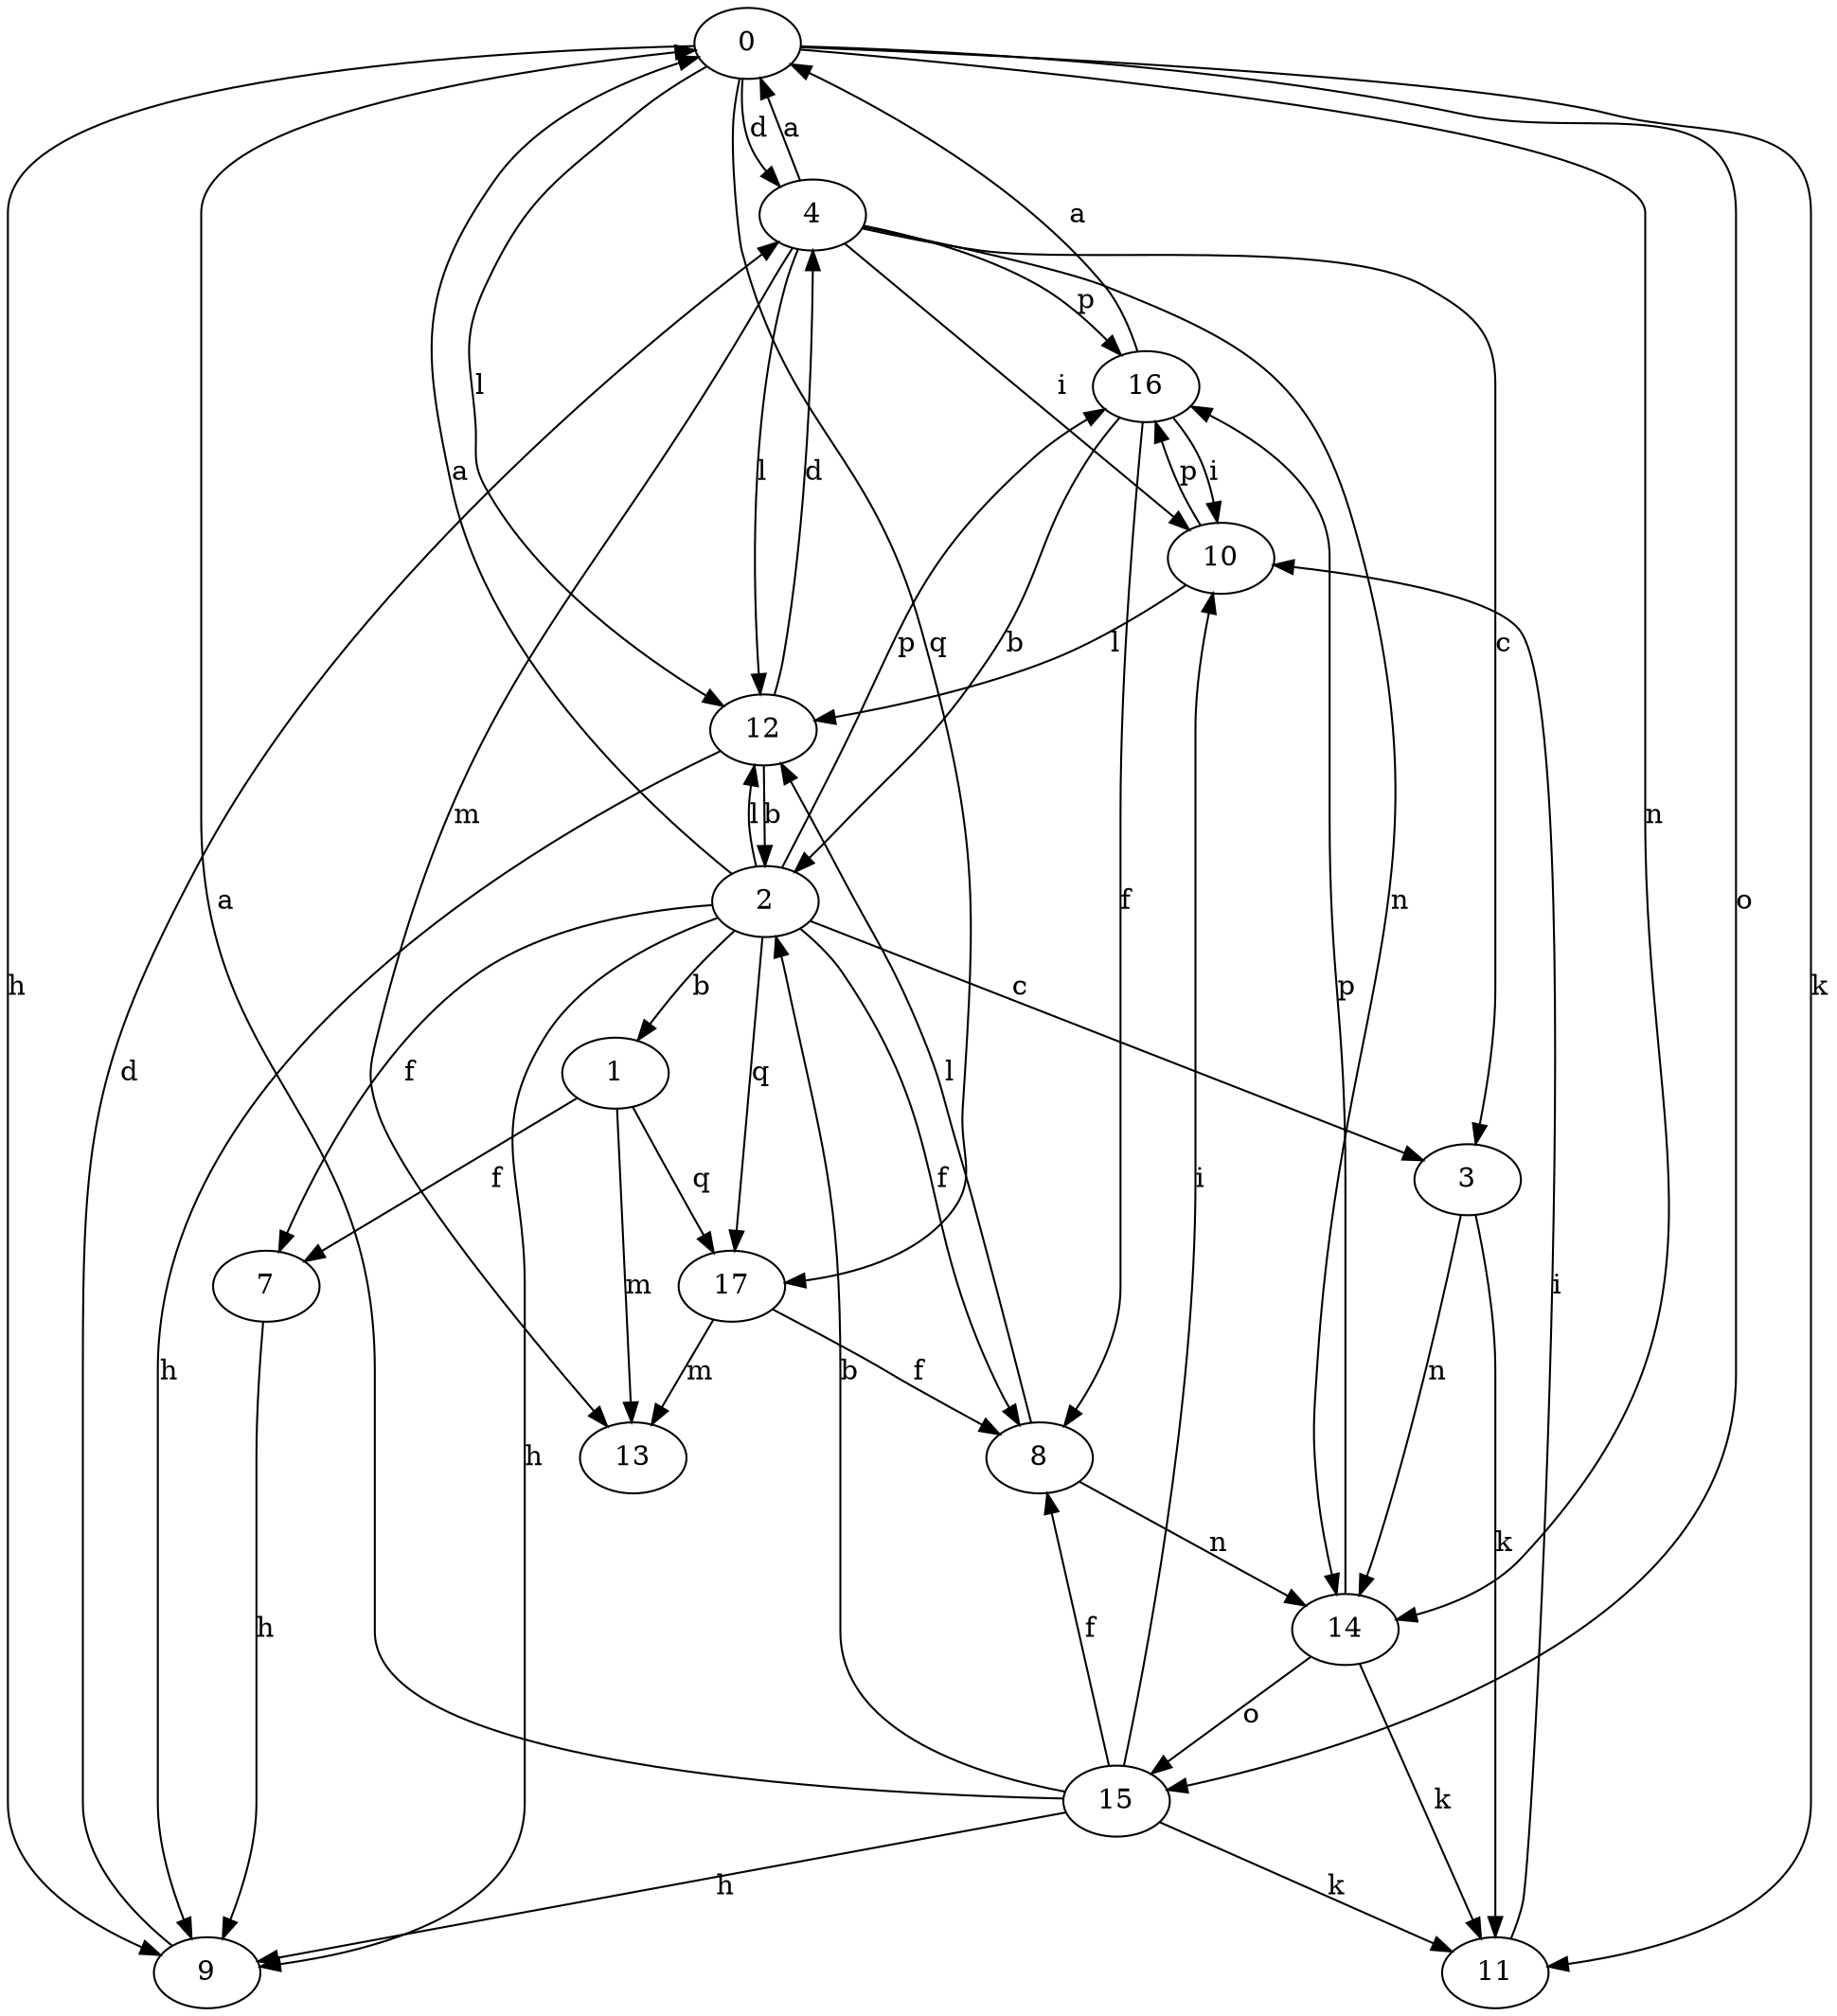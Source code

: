 strict digraph  {
0;
1;
2;
3;
4;
7;
8;
9;
10;
11;
12;
13;
14;
15;
16;
17;
0 -> 4  [label=d];
0 -> 9  [label=h];
0 -> 11  [label=k];
0 -> 12  [label=l];
0 -> 14  [label=n];
0 -> 15  [label=o];
0 -> 17  [label=q];
1 -> 7  [label=f];
1 -> 13  [label=m];
1 -> 17  [label=q];
2 -> 0  [label=a];
2 -> 1  [label=b];
2 -> 3  [label=c];
2 -> 7  [label=f];
2 -> 8  [label=f];
2 -> 9  [label=h];
2 -> 12  [label=l];
2 -> 16  [label=p];
2 -> 17  [label=q];
3 -> 11  [label=k];
3 -> 14  [label=n];
4 -> 0  [label=a];
4 -> 3  [label=c];
4 -> 10  [label=i];
4 -> 12  [label=l];
4 -> 13  [label=m];
4 -> 14  [label=n];
4 -> 16  [label=p];
7 -> 9  [label=h];
8 -> 12  [label=l];
8 -> 14  [label=n];
9 -> 4  [label=d];
10 -> 12  [label=l];
10 -> 16  [label=p];
11 -> 10  [label=i];
12 -> 2  [label=b];
12 -> 4  [label=d];
12 -> 9  [label=h];
14 -> 11  [label=k];
14 -> 15  [label=o];
14 -> 16  [label=p];
15 -> 0  [label=a];
15 -> 2  [label=b];
15 -> 8  [label=f];
15 -> 9  [label=h];
15 -> 10  [label=i];
15 -> 11  [label=k];
16 -> 0  [label=a];
16 -> 2  [label=b];
16 -> 8  [label=f];
16 -> 10  [label=i];
17 -> 8  [label=f];
17 -> 13  [label=m];
}
